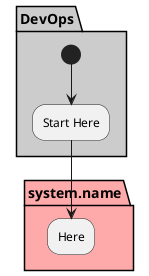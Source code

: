 @startuml


partition "DevOps"  #cccccc {
  (*) --> "Start Here"
}

partition "system.name" #ffaaaa {
  "Start Here" --> "Here"
}

@enduml
